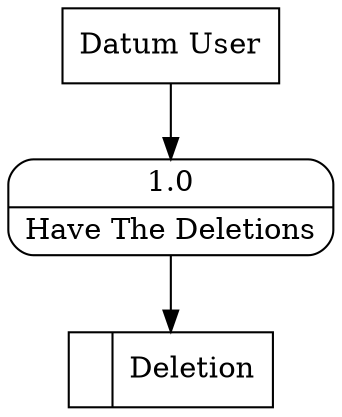 digraph dfd2{ 
node[shape=record]
200 [label="<f0>  |<f1> Deletion " ];
201 [label="Datum User" shape=box];
202 [label="{<f0> 1.0|<f1> Have The Deletions }" shape=Mrecord];
201 -> 202
202 -> 200
}